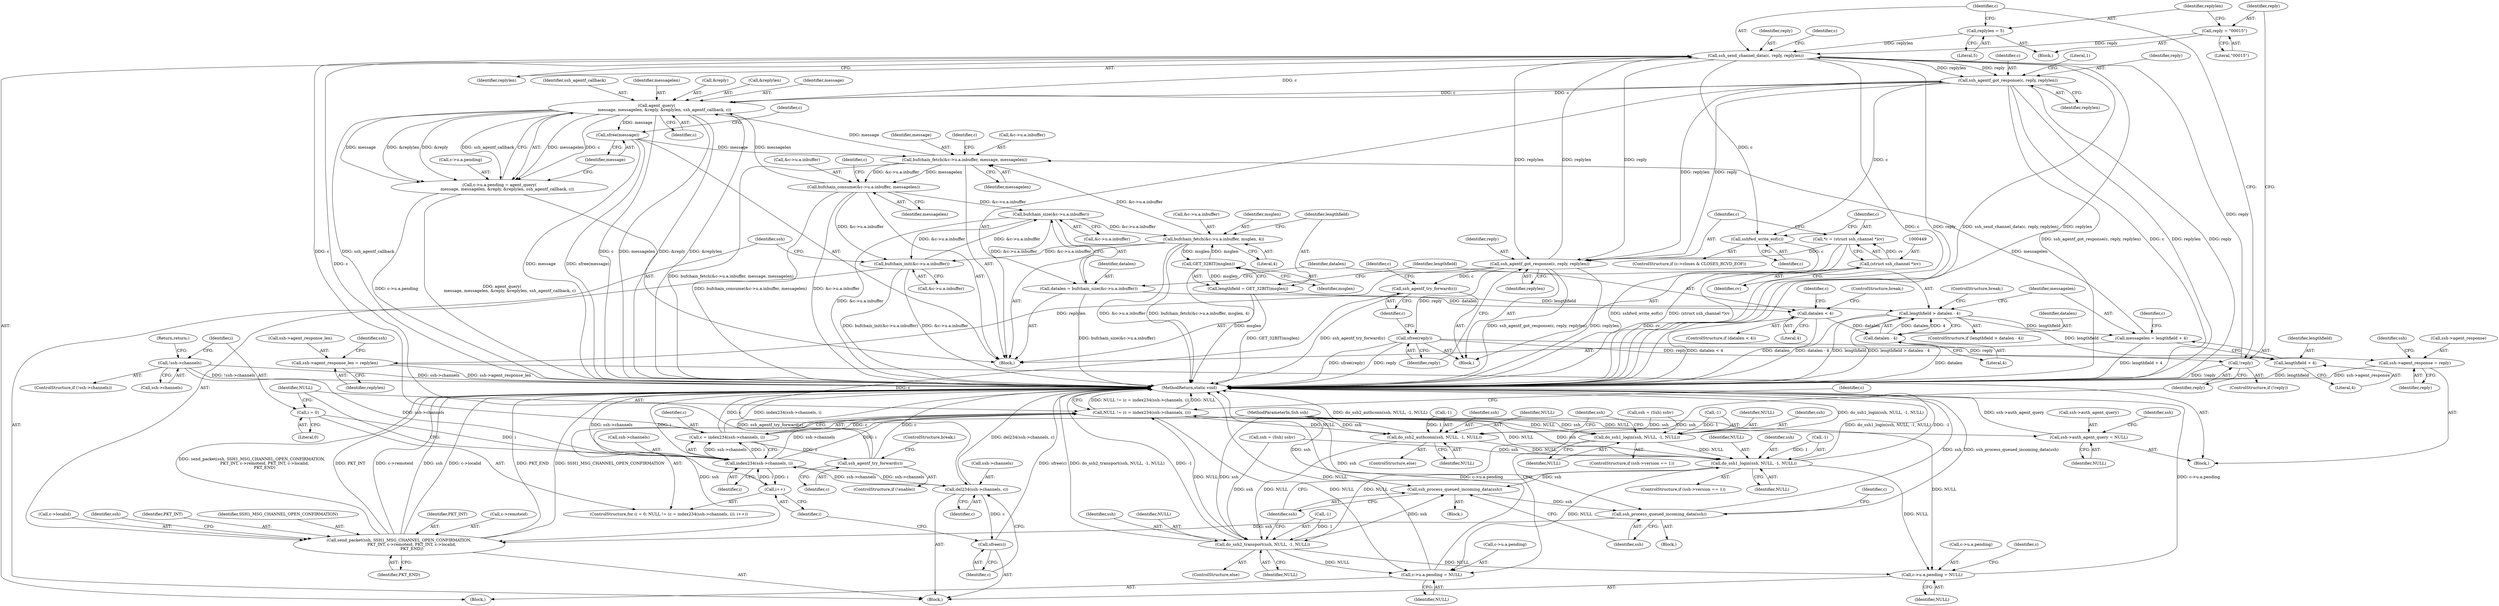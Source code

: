 digraph "0_tartarus_4ff22863d895cb7ebfced4cf923a012a614adaa8@API" {
"1000290" [label="(Call,ssh_send_channel_data(c, reply, replylen))"];
"1000181" [label="(Call,ssh_agentf_try_forward(c))"];
"1000150" [label="(Call,c = index234(ssh->channels, i))"];
"1000152" [label="(Call,index234(ssh->channels, i))"];
"1000139" [label="(Call,!ssh->channels)"];
"1000489" [label="(Call,del234(ssh->channels, c))"];
"1000457" [label="(Call,ssh_agentf_try_forward(c))"];
"1000451" [label="(Call,ssh_agentf_got_response(c, reply, replylen))"];
"1000446" [label="(Call,*c = (struct ssh_channel *)cv)"];
"1000448" [label="(Call,(struct ssh_channel *)cv)"];
"1000290" [label="(Call,ssh_send_channel_data(c, reply, replylen))"];
"1000284" [label="(Call,reply = \"\0\0\0\1\5\")"];
"1000281" [label="(Call,!reply)"];
"1000455" [label="(Call,sfree(reply))"];
"1000287" [label="(Call,replylen = 5)"];
"1000432" [label="(Call,ssh_agentf_got_response(c, reply, replylen))"];
"1000412" [label="(Call,agent_query(\n            message, messagelen, &reply, &replylen, ssh_agentf_callback, c))"];
"1000383" [label="(Call,bufchain_fetch(&c->u.a.inbuffer, message, messagelen))"];
"1000356" [label="(Call,bufchain_fetch(&c->u.a.inbuffer, msglen, 4))"];
"1000342" [label="(Call,bufchain_size(&c->u.a.inbuffer))"];
"1000468" [label="(Call,bufchain_init(&c->u.a.inbuffer))"];
"1000394" [label="(Call,bufchain_consume(&c->u.a.inbuffer, messagelen))"];
"1000369" [label="(Call,GET_32BIT(msglen))"];
"1000421" [label="(Call,sfree(message))"];
"1000378" [label="(Call,messagelen = lengthfield + 4)"];
"1000372" [label="(Call,lengthfield > datalen - 4)"];
"1000367" [label="(Call,lengthfield = GET_32BIT(msglen))"];
"1000374" [label="(Call,datalen - 4)"];
"1000352" [label="(Call,datalen < 4)"];
"1000340" [label="(Call,datalen = bufchain_size(&c->u.a.inbuffer))"];
"1000157" [label="(Call,i++)"];
"1000145" [label="(Call,i = 0)"];
"1000404" [label="(Call,c->u.a.pending = agent_query(\n            message, messagelen, &reply, &replylen, ssh_agentf_callback, c))"];
"1000380" [label="(Call,lengthfield + 4)"];
"1000442" [label="(Call,sshfwd_write_eof(c))"];
"1000211" [label="(Call,ssh->agent_response_len = replylen)"];
"1000206" [label="(Call,ssh->agent_response = reply)"];
"1000148" [label="(Call,NULL != (c = index234(ssh->channels, i)))"];
"1000201" [label="(Call,ssh->auth_agent_query = NULL)"];
"1000222" [label="(Call,do_ssh1_login(ssh, NULL, -1, NULL))"];
"1000253" [label="(Call,do_ssh1_login(ssh, NULL, -1, NULL))"];
"1000266" [label="(Call,ssh_process_queued_incoming_data(ssh))"];
"1000268" [label="(Call,ssh_process_queued_incoming_data(ssh))"];
"1000477" [label="(Call,send_packet(ssh, SSH1_MSG_CHANNEL_OPEN_CONFIRMATION,\n                    PKT_INT, c->remoteid, PKT_INT, c->localid,\n                    PKT_END))"];
"1000271" [label="(Call,c->u.a.pending = NULL)"];
"1000459" [label="(Call,c->u.a.pending = NULL)"];
"1000260" [label="(Call,do_ssh2_transport(ssh, NULL, -1, NULL))"];
"1000229" [label="(Call,do_ssh2_authconn(ssh, NULL, -1, NULL))"];
"1000494" [label="(Call,sfree(c))"];
"1000419" [label="(Identifier,ssh_agentf_callback)"];
"1000265" [label="(Identifier,NULL)"];
"1000267" [label="(Identifier,ssh)"];
"1000442" [label="(Call,sshfwd_write_eof(c))"];
"1000342" [label="(Call,bufchain_size(&c->u.a.inbuffer))"];
"1000269" [label="(Identifier,ssh)"];
"1000484" [label="(Identifier,PKT_INT)"];
"1000375" [label="(Identifier,datalen)"];
"1000290" [label="(Call,ssh_send_channel_data(c, reply, replylen))"];
"1000340" [label="(Call,datalen = bufchain_size(&c->u.a.inbuffer))"];
"1000382" [label="(Literal,4)"];
"1000270" [label="(Block,)"];
"1000292" [label="(Identifier,reply)"];
"1000181" [label="(Call,ssh_agentf_try_forward(c))"];
"1000454" [label="(Identifier,replylen)"];
"1000448" [label="(Call,(struct ssh_channel *)cv)"];
"1000414" [label="(Identifier,messagelen)"];
"1000372" [label="(Call,lengthfield > datalen - 4)"];
"1000451" [label="(Call,ssh_agentf_got_response(c, reply, replylen))"];
"1000371" [label="(ControlStructure,if (lengthfield > datalen - 4))"];
"1000415" [label="(Call,&reply)"];
"1000144" [label="(ControlStructure,for (i = 0; NULL != (c = index234(ssh->channels, i)); i++))"];
"1000260" [label="(Call,do_ssh2_transport(ssh, NULL, -1, NULL))"];
"1000404" [label="(Call,c->u.a.pending = agent_query(\n            message, messagelen, &reply, &replylen, ssh_agentf_callback, c))"];
"1000417" [label="(Call,&replylen)"];
"1000159" [label="(Block,)"];
"1000460" [label="(Call,c->u.a.pending)"];
"1000152" [label="(Call,index234(ssh->channels, i))"];
"1000467" [label="(Identifier,NULL)"];
"1000293" [label="(Identifier,replylen)"];
"1000158" [label="(Identifier,i)"];
"1000435" [label="(Identifier,replylen)"];
"1000481" [label="(Call,c->remoteid)"];
"1000194" [label="(Block,)"];
"1000234" [label="(Identifier,NULL)"];
"1000238" [label="(Identifier,ssh)"];
"1000138" [label="(ControlStructure,if (!ssh->channels))"];
"1000395" [label="(Call,&c->u.a.inbuffer)"];
"1000489" [label="(Call,del234(ssh->channels, c))"];
"1000444" [label="(Block,)"];
"1000458" [label="(Identifier,c)"];
"1000427" [label="(Identifier,c)"];
"1000156" [label="(Identifier,i)"];
"1000403" [label="(Identifier,messagelen)"];
"1000288" [label="(Identifier,replylen)"];
"1000373" [label="(Identifier,lengthfield)"];
"1000227" [label="(Identifier,NULL)"];
"1000434" [label="(Identifier,reply)"];
"1000463" [label="(Identifier,c)"];
"1000478" [label="(Identifier,ssh)"];
"1000459" [label="(Call,c->u.a.pending = NULL)"];
"1000394" [label="(Call,bufchain_consume(&c->u.a.inbuffer, messagelen))"];
"1000202" [label="(Call,ssh->auth_agent_query)"];
"1000307" [label="(Identifier,c)"];
"1000237" [label="(Call,ssh = (Ssh) sshv)"];
"1000211" [label="(Call,ssh->agent_response_len = replylen)"];
"1000279" [label="(Identifier,NULL)"];
"1000496" [label="(MethodReturn,static void)"];
"1000287" [label="(Call,replylen = 5)"];
"1000343" [label="(Call,&c->u.a.inbuffer)"];
"1000255" [label="(Identifier,NULL)"];
"1000201" [label="(Call,ssh->auth_agent_query = NULL)"];
"1000146" [label="(Identifier,i)"];
"1000182" [label="(Identifier,c)"];
"1000456" [label="(Identifier,reply)"];
"1000452" [label="(Identifier,c)"];
"1000206" [label="(Call,ssh->agent_response = reply)"];
"1000213" [label="(Identifier,ssh)"];
"1000183" [label="(ControlStructure,break;)"];
"1000436" [label="(ControlStructure,if (c->closes & CLOSES_RCVD_EOF))"];
"1000229" [label="(Call,do_ssh2_authconn(ssh, NULL, -1, NULL))"];
"1000272" [label="(Call,c->u.a.pending)"];
"1000485" [label="(Call,c->localid)"];
"1000399" [label="(Identifier,c)"];
"1000291" [label="(Identifier,c)"];
"1000384" [label="(Call,&c->u.a.inbuffer)"];
"1000392" [label="(Identifier,message)"];
"1000145" [label="(Call,i = 0)"];
"1000413" [label="(Identifier,message)"];
"1000216" [label="(ControlStructure,if (ssh->version == 1))"];
"1000178" [label="(ControlStructure,if (!enable))"];
"1000351" [label="(ControlStructure,if (datalen < 4))"];
"1000383" [label="(Call,bufchain_fetch(&c->u.a.inbuffer, message, messagelen))"];
"1000369" [label="(Call,GET_32BIT(msglen))"];
"1000247" [label="(ControlStructure,if (ssh->version == 1))"];
"1000283" [label="(Block,)"];
"1000432" [label="(Call,ssh_agentf_got_response(c, reply, replylen))"];
"1000378" [label="(Call,messagelen = lengthfield + 4)"];
"1000491" [label="(Identifier,ssh)"];
"1000480" [label="(Identifier,PKT_INT)"];
"1000420" [label="(Identifier,c)"];
"1000150" [label="(Call,c = index234(ssh->channels, i))"];
"1000225" [label="(Call,-1)"];
"1000148" [label="(Call,NULL != (c = index234(ssh->channels, i)))"];
"1000376" [label="(Literal,4)"];
"1000370" [label="(Identifier,msglen)"];
"1000263" [label="(Call,-1)"];
"1000224" [label="(Identifier,NULL)"];
"1000366" [label="(Literal,4)"];
"1000381" [label="(Identifier,lengthfield)"];
"1000143" [label="(Return,return;)"];
"1000493" [label="(Identifier,c)"];
"1000261" [label="(Identifier,ssh)"];
"1000488" [label="(Identifier,PKT_END)"];
"1000254" [label="(Identifier,ssh)"];
"1000271" [label="(Call,c->u.a.pending = NULL)"];
"1000353" [label="(Identifier,datalen)"];
"1000284" [label="(Call,reply = \"\0\0\0\1\5\")"];
"1000232" [label="(Call,-1)"];
"1000355" [label="(ControlStructure,break;)"];
"1000479" [label="(Identifier,SSH1_MSG_CHANNEL_OPEN_CONFIRMATION)"];
"1000210" [label="(Identifier,reply)"];
"1000286" [label="(Literal,\"\0\0\0\1\5\")"];
"1000230" [label="(Identifier,ssh)"];
"1000379" [label="(Identifier,messagelen)"];
"1000468" [label="(Call,bufchain_init(&c->u.a.inbuffer))"];
"1000149" [label="(Identifier,NULL)"];
"1000341" [label="(Identifier,datalen)"];
"1000367" [label="(Call,lengthfield = GET_32BIT(msglen))"];
"1000339" [label="(Block,)"];
"1000205" [label="(Identifier,NULL)"];
"1000421" [label="(Call,sfree(message))"];
"1000268" [label="(Call,ssh_process_queued_incoming_data(ssh))"];
"1000223" [label="(Identifier,ssh)"];
"1000473" [label="(Identifier,c)"];
"1000443" [label="(Identifier,c)"];
"1000368" [label="(Identifier,lengthfield)"];
"1000157" [label="(Call,i++)"];
"1000477" [label="(Call,send_packet(ssh, SSH1_MSG_CHANNEL_OPEN_CONFIRMATION,\n                    PKT_INT, c->remoteid, PKT_INT, c->localid,\n                    PKT_END))"];
"1000139" [label="(Call,!ssh->channels)"];
"1000377" [label="(ControlStructure,break;)"];
"1000231" [label="(Identifier,NULL)"];
"1000153" [label="(Call,ssh->channels)"];
"1000457" [label="(Call,ssh_agentf_try_forward(c))"];
"1000433" [label="(Identifier,c)"];
"1000212" [label="(Call,ssh->agent_response_len)"];
"1000266" [label="(Call,ssh_process_queued_incoming_data(ssh))"];
"1000469" [label="(Call,&c->u.a.inbuffer)"];
"1000235" [label="(Block,)"];
"1000196" [label="(Call,ssh = (Ssh) sshv)"];
"1000422" [label="(Identifier,message)"];
"1000388" [label="(Identifier,c)"];
"1000259" [label="(ControlStructure,else)"];
"1000405" [label="(Call,c->u.a.pending)"];
"1000281" [label="(Call,!reply)"];
"1000408" [label="(Identifier,c)"];
"1000253" [label="(Call,do_ssh1_login(ssh, NULL, -1, NULL))"];
"1000280" [label="(ControlStructure,if (!reply))"];
"1000140" [label="(Call,ssh->channels)"];
"1000354" [label="(Literal,4)"];
"1000215" [label="(Identifier,replylen)"];
"1000289" [label="(Literal,5)"];
"1000219" [label="(Identifier,ssh)"];
"1000262" [label="(Identifier,NULL)"];
"1000490" [label="(Call,ssh->channels)"];
"1000447" [label="(Identifier,c)"];
"1000162" [label="(Identifier,c)"];
"1000495" [label="(Identifier,c)"];
"1000494" [label="(Call,sfree(c))"];
"1000352" [label="(Call,datalen < 4)"];
"1000412" [label="(Call,agent_query(\n            message, messagelen, &reply, &replylen, ssh_agentf_callback, c))"];
"1000446" [label="(Call,*c = (struct ssh_channel *)cv)"];
"1000450" [label="(Identifier,cv)"];
"1000228" [label="(ControlStructure,else)"];
"1000357" [label="(Call,&c->u.a.inbuffer)"];
"1000356" [label="(Call,bufchain_fetch(&c->u.a.inbuffer, msglen, 4))"];
"1000222" [label="(Call,do_ssh1_login(ssh, NULL, -1, NULL))"];
"1000380" [label="(Call,lengthfield + 4)"];
"1000365" [label="(Identifier,msglen)"];
"1000258" [label="(Identifier,NULL)"];
"1000282" [label="(Identifier,reply)"];
"1000453" [label="(Identifier,reply)"];
"1000455" [label="(Call,sfree(reply))"];
"1000147" [label="(Literal,0)"];
"1000164" [label="(Block,)"];
"1000338" [label="(Literal,1)"];
"1000275" [label="(Identifier,c)"];
"1000393" [label="(Identifier,messagelen)"];
"1000208" [label="(Identifier,ssh)"];
"1000256" [label="(Call,-1)"];
"1000285" [label="(Identifier,reply)"];
"1000115" [label="(MethodParameterIn,Ssh ssh)"];
"1000374" [label="(Call,datalen - 4)"];
"1000361" [label="(Identifier,c)"];
"1000151" [label="(Identifier,c)"];
"1000207" [label="(Call,ssh->agent_response)"];
"1000290" -> "1000270"  [label="AST: "];
"1000290" -> "1000293"  [label="CFG: "];
"1000291" -> "1000290"  [label="AST: "];
"1000292" -> "1000290"  [label="AST: "];
"1000293" -> "1000290"  [label="AST: "];
"1000307" -> "1000290"  [label="CFG: "];
"1000290" -> "1000496"  [label="DDG: c"];
"1000290" -> "1000496"  [label="DDG: reply"];
"1000290" -> "1000496"  [label="DDG: ssh_send_channel_data(c, reply, replylen)"];
"1000290" -> "1000496"  [label="DDG: replylen"];
"1000181" -> "1000290"  [label="DDG: c"];
"1000150" -> "1000290"  [label="DDG: c"];
"1000284" -> "1000290"  [label="DDG: reply"];
"1000281" -> "1000290"  [label="DDG: reply"];
"1000287" -> "1000290"  [label="DDG: replylen"];
"1000451" -> "1000290"  [label="DDG: replylen"];
"1000290" -> "1000412"  [label="DDG: c"];
"1000290" -> "1000432"  [label="DDG: reply"];
"1000290" -> "1000432"  [label="DDG: replylen"];
"1000290" -> "1000442"  [label="DDG: c"];
"1000290" -> "1000451"  [label="DDG: reply"];
"1000290" -> "1000451"  [label="DDG: replylen"];
"1000181" -> "1000178"  [label="AST: "];
"1000181" -> "1000182"  [label="CFG: "];
"1000182" -> "1000181"  [label="AST: "];
"1000183" -> "1000181"  [label="CFG: "];
"1000181" -> "1000496"  [label="DDG: c"];
"1000181" -> "1000496"  [label="DDG: ssh_agentf_try_forward(c)"];
"1000150" -> "1000181"  [label="DDG: c"];
"1000150" -> "1000148"  [label="AST: "];
"1000150" -> "1000152"  [label="CFG: "];
"1000151" -> "1000150"  [label="AST: "];
"1000152" -> "1000150"  [label="AST: "];
"1000148" -> "1000150"  [label="CFG: "];
"1000150" -> "1000496"  [label="DDG: c"];
"1000150" -> "1000496"  [label="DDG: index234(ssh->channels, i)"];
"1000150" -> "1000148"  [label="DDG: c"];
"1000152" -> "1000150"  [label="DDG: ssh->channels"];
"1000152" -> "1000150"  [label="DDG: i"];
"1000152" -> "1000156"  [label="CFG: "];
"1000153" -> "1000152"  [label="AST: "];
"1000156" -> "1000152"  [label="AST: "];
"1000152" -> "1000496"  [label="DDG: ssh->channels"];
"1000152" -> "1000496"  [label="DDG: i"];
"1000152" -> "1000148"  [label="DDG: ssh->channels"];
"1000152" -> "1000148"  [label="DDG: i"];
"1000139" -> "1000152"  [label="DDG: ssh->channels"];
"1000489" -> "1000152"  [label="DDG: ssh->channels"];
"1000157" -> "1000152"  [label="DDG: i"];
"1000145" -> "1000152"  [label="DDG: i"];
"1000152" -> "1000157"  [label="DDG: i"];
"1000152" -> "1000489"  [label="DDG: ssh->channels"];
"1000139" -> "1000138"  [label="AST: "];
"1000139" -> "1000140"  [label="CFG: "];
"1000140" -> "1000139"  [label="AST: "];
"1000143" -> "1000139"  [label="CFG: "];
"1000146" -> "1000139"  [label="CFG: "];
"1000139" -> "1000496"  [label="DDG: !ssh->channels"];
"1000139" -> "1000496"  [label="DDG: ssh->channels"];
"1000489" -> "1000159"  [label="AST: "];
"1000489" -> "1000493"  [label="CFG: "];
"1000490" -> "1000489"  [label="AST: "];
"1000493" -> "1000489"  [label="AST: "];
"1000495" -> "1000489"  [label="CFG: "];
"1000489" -> "1000496"  [label="DDG: del234(ssh->channels, c)"];
"1000457" -> "1000489"  [label="DDG: c"];
"1000489" -> "1000494"  [label="DDG: c"];
"1000457" -> "1000444"  [label="AST: "];
"1000457" -> "1000458"  [label="CFG: "];
"1000458" -> "1000457"  [label="AST: "];
"1000463" -> "1000457"  [label="CFG: "];
"1000457" -> "1000496"  [label="DDG: ssh_agentf_try_forward(c)"];
"1000451" -> "1000457"  [label="DDG: c"];
"1000451" -> "1000444"  [label="AST: "];
"1000451" -> "1000454"  [label="CFG: "];
"1000452" -> "1000451"  [label="AST: "];
"1000453" -> "1000451"  [label="AST: "];
"1000454" -> "1000451"  [label="AST: "];
"1000456" -> "1000451"  [label="CFG: "];
"1000451" -> "1000496"  [label="DDG: ssh_agentf_got_response(c, reply, replylen)"];
"1000451" -> "1000496"  [label="DDG: replylen"];
"1000451" -> "1000211"  [label="DDG: replylen"];
"1000446" -> "1000451"  [label="DDG: c"];
"1000432" -> "1000451"  [label="DDG: reply"];
"1000432" -> "1000451"  [label="DDG: replylen"];
"1000451" -> "1000455"  [label="DDG: reply"];
"1000446" -> "1000444"  [label="AST: "];
"1000446" -> "1000448"  [label="CFG: "];
"1000447" -> "1000446"  [label="AST: "];
"1000448" -> "1000446"  [label="AST: "];
"1000452" -> "1000446"  [label="CFG: "];
"1000446" -> "1000496"  [label="DDG: (struct ssh_channel *)cv"];
"1000448" -> "1000446"  [label="DDG: cv"];
"1000448" -> "1000450"  [label="CFG: "];
"1000449" -> "1000448"  [label="AST: "];
"1000450" -> "1000448"  [label="AST: "];
"1000448" -> "1000496"  [label="DDG: cv"];
"1000284" -> "1000283"  [label="AST: "];
"1000284" -> "1000286"  [label="CFG: "];
"1000285" -> "1000284"  [label="AST: "];
"1000286" -> "1000284"  [label="AST: "];
"1000288" -> "1000284"  [label="CFG: "];
"1000281" -> "1000280"  [label="AST: "];
"1000281" -> "1000282"  [label="CFG: "];
"1000282" -> "1000281"  [label="AST: "];
"1000285" -> "1000281"  [label="CFG: "];
"1000291" -> "1000281"  [label="CFG: "];
"1000281" -> "1000496"  [label="DDG: !reply"];
"1000455" -> "1000281"  [label="DDG: reply"];
"1000455" -> "1000444"  [label="AST: "];
"1000455" -> "1000456"  [label="CFG: "];
"1000456" -> "1000455"  [label="AST: "];
"1000458" -> "1000455"  [label="CFG: "];
"1000455" -> "1000496"  [label="DDG: sfree(reply)"];
"1000455" -> "1000496"  [label="DDG: reply"];
"1000455" -> "1000206"  [label="DDG: reply"];
"1000287" -> "1000283"  [label="AST: "];
"1000287" -> "1000289"  [label="CFG: "];
"1000288" -> "1000287"  [label="AST: "];
"1000289" -> "1000287"  [label="AST: "];
"1000291" -> "1000287"  [label="CFG: "];
"1000432" -> "1000339"  [label="AST: "];
"1000432" -> "1000435"  [label="CFG: "];
"1000433" -> "1000432"  [label="AST: "];
"1000434" -> "1000432"  [label="AST: "];
"1000435" -> "1000432"  [label="AST: "];
"1000338" -> "1000432"  [label="CFG: "];
"1000432" -> "1000496"  [label="DDG: reply"];
"1000432" -> "1000496"  [label="DDG: ssh_agentf_got_response(c, reply, replylen)"];
"1000432" -> "1000496"  [label="DDG: c"];
"1000432" -> "1000496"  [label="DDG: replylen"];
"1000432" -> "1000412"  [label="DDG: c"];
"1000412" -> "1000432"  [label="DDG: c"];
"1000432" -> "1000442"  [label="DDG: c"];
"1000412" -> "1000404"  [label="AST: "];
"1000412" -> "1000420"  [label="CFG: "];
"1000413" -> "1000412"  [label="AST: "];
"1000414" -> "1000412"  [label="AST: "];
"1000415" -> "1000412"  [label="AST: "];
"1000417" -> "1000412"  [label="AST: "];
"1000419" -> "1000412"  [label="AST: "];
"1000420" -> "1000412"  [label="AST: "];
"1000404" -> "1000412"  [label="CFG: "];
"1000412" -> "1000496"  [label="DDG: c"];
"1000412" -> "1000496"  [label="DDG: messagelen"];
"1000412" -> "1000496"  [label="DDG: &reply"];
"1000412" -> "1000496"  [label="DDG: &replylen"];
"1000412" -> "1000496"  [label="DDG: ssh_agentf_callback"];
"1000412" -> "1000404"  [label="DDG: messagelen"];
"1000412" -> "1000404"  [label="DDG: &reply"];
"1000412" -> "1000404"  [label="DDG: ssh_agentf_callback"];
"1000412" -> "1000404"  [label="DDG: message"];
"1000412" -> "1000404"  [label="DDG: &replylen"];
"1000412" -> "1000404"  [label="DDG: c"];
"1000383" -> "1000412"  [label="DDG: message"];
"1000394" -> "1000412"  [label="DDG: messagelen"];
"1000412" -> "1000421"  [label="DDG: message"];
"1000383" -> "1000339"  [label="AST: "];
"1000383" -> "1000393"  [label="CFG: "];
"1000384" -> "1000383"  [label="AST: "];
"1000392" -> "1000383"  [label="AST: "];
"1000393" -> "1000383"  [label="AST: "];
"1000399" -> "1000383"  [label="CFG: "];
"1000383" -> "1000496"  [label="DDG: bufchain_fetch(&c->u.a.inbuffer, message, messagelen)"];
"1000356" -> "1000383"  [label="DDG: &c->u.a.inbuffer"];
"1000421" -> "1000383"  [label="DDG: message"];
"1000378" -> "1000383"  [label="DDG: messagelen"];
"1000383" -> "1000394"  [label="DDG: &c->u.a.inbuffer"];
"1000383" -> "1000394"  [label="DDG: messagelen"];
"1000356" -> "1000339"  [label="AST: "];
"1000356" -> "1000366"  [label="CFG: "];
"1000357" -> "1000356"  [label="AST: "];
"1000365" -> "1000356"  [label="AST: "];
"1000366" -> "1000356"  [label="AST: "];
"1000368" -> "1000356"  [label="CFG: "];
"1000356" -> "1000496"  [label="DDG: bufchain_fetch(&c->u.a.inbuffer, msglen, 4)"];
"1000356" -> "1000496"  [label="DDG: &c->u.a.inbuffer"];
"1000342" -> "1000356"  [label="DDG: &c->u.a.inbuffer"];
"1000369" -> "1000356"  [label="DDG: msglen"];
"1000356" -> "1000369"  [label="DDG: msglen"];
"1000356" -> "1000468"  [label="DDG: &c->u.a.inbuffer"];
"1000342" -> "1000340"  [label="AST: "];
"1000342" -> "1000343"  [label="CFG: "];
"1000343" -> "1000342"  [label="AST: "];
"1000340" -> "1000342"  [label="CFG: "];
"1000342" -> "1000496"  [label="DDG: &c->u.a.inbuffer"];
"1000342" -> "1000340"  [label="DDG: &c->u.a.inbuffer"];
"1000468" -> "1000342"  [label="DDG: &c->u.a.inbuffer"];
"1000394" -> "1000342"  [label="DDG: &c->u.a.inbuffer"];
"1000342" -> "1000468"  [label="DDG: &c->u.a.inbuffer"];
"1000468" -> "1000159"  [label="AST: "];
"1000468" -> "1000469"  [label="CFG: "];
"1000469" -> "1000468"  [label="AST: "];
"1000478" -> "1000468"  [label="CFG: "];
"1000468" -> "1000496"  [label="DDG: bufchain_init(&c->u.a.inbuffer)"];
"1000468" -> "1000496"  [label="DDG: &c->u.a.inbuffer"];
"1000394" -> "1000468"  [label="DDG: &c->u.a.inbuffer"];
"1000394" -> "1000339"  [label="AST: "];
"1000394" -> "1000403"  [label="CFG: "];
"1000395" -> "1000394"  [label="AST: "];
"1000403" -> "1000394"  [label="AST: "];
"1000408" -> "1000394"  [label="CFG: "];
"1000394" -> "1000496"  [label="DDG: bufchain_consume(&c->u.a.inbuffer, messagelen)"];
"1000394" -> "1000496"  [label="DDG: &c->u.a.inbuffer"];
"1000369" -> "1000367"  [label="AST: "];
"1000369" -> "1000370"  [label="CFG: "];
"1000370" -> "1000369"  [label="AST: "];
"1000367" -> "1000369"  [label="CFG: "];
"1000369" -> "1000496"  [label="DDG: msglen"];
"1000369" -> "1000367"  [label="DDG: msglen"];
"1000421" -> "1000339"  [label="AST: "];
"1000421" -> "1000422"  [label="CFG: "];
"1000422" -> "1000421"  [label="AST: "];
"1000427" -> "1000421"  [label="CFG: "];
"1000421" -> "1000496"  [label="DDG: message"];
"1000421" -> "1000496"  [label="DDG: sfree(message)"];
"1000378" -> "1000339"  [label="AST: "];
"1000378" -> "1000380"  [label="CFG: "];
"1000379" -> "1000378"  [label="AST: "];
"1000380" -> "1000378"  [label="AST: "];
"1000388" -> "1000378"  [label="CFG: "];
"1000378" -> "1000496"  [label="DDG: lengthfield + 4"];
"1000372" -> "1000378"  [label="DDG: lengthfield"];
"1000372" -> "1000371"  [label="AST: "];
"1000372" -> "1000374"  [label="CFG: "];
"1000373" -> "1000372"  [label="AST: "];
"1000374" -> "1000372"  [label="AST: "];
"1000377" -> "1000372"  [label="CFG: "];
"1000379" -> "1000372"  [label="CFG: "];
"1000372" -> "1000496"  [label="DDG: lengthfield"];
"1000372" -> "1000496"  [label="DDG: lengthfield > datalen - 4"];
"1000372" -> "1000496"  [label="DDG: datalen - 4"];
"1000367" -> "1000372"  [label="DDG: lengthfield"];
"1000374" -> "1000372"  [label="DDG: datalen"];
"1000374" -> "1000372"  [label="DDG: 4"];
"1000372" -> "1000380"  [label="DDG: lengthfield"];
"1000367" -> "1000339"  [label="AST: "];
"1000368" -> "1000367"  [label="AST: "];
"1000373" -> "1000367"  [label="CFG: "];
"1000367" -> "1000496"  [label="DDG: GET_32BIT(msglen)"];
"1000374" -> "1000376"  [label="CFG: "];
"1000375" -> "1000374"  [label="AST: "];
"1000376" -> "1000374"  [label="AST: "];
"1000374" -> "1000496"  [label="DDG: datalen"];
"1000352" -> "1000374"  [label="DDG: datalen"];
"1000352" -> "1000351"  [label="AST: "];
"1000352" -> "1000354"  [label="CFG: "];
"1000353" -> "1000352"  [label="AST: "];
"1000354" -> "1000352"  [label="AST: "];
"1000355" -> "1000352"  [label="CFG: "];
"1000361" -> "1000352"  [label="CFG: "];
"1000352" -> "1000496"  [label="DDG: datalen"];
"1000352" -> "1000496"  [label="DDG: datalen < 4"];
"1000340" -> "1000352"  [label="DDG: datalen"];
"1000340" -> "1000339"  [label="AST: "];
"1000341" -> "1000340"  [label="AST: "];
"1000353" -> "1000340"  [label="CFG: "];
"1000340" -> "1000496"  [label="DDG: bufchain_size(&c->u.a.inbuffer)"];
"1000157" -> "1000144"  [label="AST: "];
"1000157" -> "1000158"  [label="CFG: "];
"1000158" -> "1000157"  [label="AST: "];
"1000149" -> "1000157"  [label="CFG: "];
"1000145" -> "1000144"  [label="AST: "];
"1000145" -> "1000147"  [label="CFG: "];
"1000146" -> "1000145"  [label="AST: "];
"1000147" -> "1000145"  [label="AST: "];
"1000149" -> "1000145"  [label="CFG: "];
"1000404" -> "1000339"  [label="AST: "];
"1000405" -> "1000404"  [label="AST: "];
"1000422" -> "1000404"  [label="CFG: "];
"1000404" -> "1000496"  [label="DDG: c->u.a.pending"];
"1000404" -> "1000496"  [label="DDG: agent_query(\n            message, messagelen, &reply, &replylen, ssh_agentf_callback, c)"];
"1000380" -> "1000382"  [label="CFG: "];
"1000381" -> "1000380"  [label="AST: "];
"1000382" -> "1000380"  [label="AST: "];
"1000380" -> "1000496"  [label="DDG: lengthfield"];
"1000442" -> "1000436"  [label="AST: "];
"1000442" -> "1000443"  [label="CFG: "];
"1000443" -> "1000442"  [label="AST: "];
"1000447" -> "1000442"  [label="CFG: "];
"1000442" -> "1000496"  [label="DDG: sshfwd_write_eof(c)"];
"1000211" -> "1000194"  [label="AST: "];
"1000211" -> "1000215"  [label="CFG: "];
"1000212" -> "1000211"  [label="AST: "];
"1000215" -> "1000211"  [label="AST: "];
"1000219" -> "1000211"  [label="CFG: "];
"1000211" -> "1000496"  [label="DDG: ssh->agent_response_len"];
"1000206" -> "1000194"  [label="AST: "];
"1000206" -> "1000210"  [label="CFG: "];
"1000207" -> "1000206"  [label="AST: "];
"1000210" -> "1000206"  [label="AST: "];
"1000213" -> "1000206"  [label="CFG: "];
"1000206" -> "1000496"  [label="DDG: ssh->agent_response"];
"1000148" -> "1000144"  [label="AST: "];
"1000149" -> "1000148"  [label="AST: "];
"1000162" -> "1000148"  [label="CFG: "];
"1000496" -> "1000148"  [label="CFG: "];
"1000148" -> "1000496"  [label="DDG: NULL != (c = index234(ssh->channels, i))"];
"1000148" -> "1000496"  [label="DDG: NULL"];
"1000253" -> "1000148"  [label="DDG: NULL"];
"1000260" -> "1000148"  [label="DDG: NULL"];
"1000148" -> "1000201"  [label="DDG: NULL"];
"1000148" -> "1000222"  [label="DDG: NULL"];
"1000148" -> "1000229"  [label="DDG: NULL"];
"1000148" -> "1000271"  [label="DDG: NULL"];
"1000148" -> "1000459"  [label="DDG: NULL"];
"1000201" -> "1000194"  [label="AST: "];
"1000201" -> "1000205"  [label="CFG: "];
"1000202" -> "1000201"  [label="AST: "];
"1000205" -> "1000201"  [label="AST: "];
"1000208" -> "1000201"  [label="CFG: "];
"1000201" -> "1000496"  [label="DDG: ssh->auth_agent_query"];
"1000222" -> "1000216"  [label="AST: "];
"1000222" -> "1000227"  [label="CFG: "];
"1000223" -> "1000222"  [label="AST: "];
"1000224" -> "1000222"  [label="AST: "];
"1000225" -> "1000222"  [label="AST: "];
"1000227" -> "1000222"  [label="AST: "];
"1000238" -> "1000222"  [label="CFG: "];
"1000222" -> "1000496"  [label="DDG: do_ssh1_login(ssh, NULL, -1, NULL)"];
"1000196" -> "1000222"  [label="DDG: ssh"];
"1000115" -> "1000222"  [label="DDG: ssh"];
"1000225" -> "1000222"  [label="DDG: 1"];
"1000222" -> "1000253"  [label="DDG: NULL"];
"1000222" -> "1000260"  [label="DDG: NULL"];
"1000253" -> "1000247"  [label="AST: "];
"1000253" -> "1000258"  [label="CFG: "];
"1000254" -> "1000253"  [label="AST: "];
"1000255" -> "1000253"  [label="AST: "];
"1000256" -> "1000253"  [label="AST: "];
"1000258" -> "1000253"  [label="AST: "];
"1000267" -> "1000253"  [label="CFG: "];
"1000253" -> "1000496"  [label="DDG: do_ssh1_login(ssh, NULL, -1, NULL)"];
"1000253" -> "1000496"  [label="DDG: -1"];
"1000237" -> "1000253"  [label="DDG: ssh"];
"1000115" -> "1000253"  [label="DDG: ssh"];
"1000229" -> "1000253"  [label="DDG: NULL"];
"1000256" -> "1000253"  [label="DDG: 1"];
"1000253" -> "1000266"  [label="DDG: ssh"];
"1000253" -> "1000271"  [label="DDG: NULL"];
"1000253" -> "1000459"  [label="DDG: NULL"];
"1000266" -> "1000235"  [label="AST: "];
"1000266" -> "1000267"  [label="CFG: "];
"1000267" -> "1000266"  [label="AST: "];
"1000269" -> "1000266"  [label="CFG: "];
"1000260" -> "1000266"  [label="DDG: ssh"];
"1000115" -> "1000266"  [label="DDG: ssh"];
"1000266" -> "1000268"  [label="DDG: ssh"];
"1000268" -> "1000164"  [label="AST: "];
"1000268" -> "1000269"  [label="CFG: "];
"1000269" -> "1000268"  [label="AST: "];
"1000275" -> "1000268"  [label="CFG: "];
"1000268" -> "1000496"  [label="DDG: ssh"];
"1000268" -> "1000496"  [label="DDG: ssh_process_queued_incoming_data(ssh)"];
"1000115" -> "1000268"  [label="DDG: ssh"];
"1000268" -> "1000477"  [label="DDG: ssh"];
"1000477" -> "1000159"  [label="AST: "];
"1000477" -> "1000488"  [label="CFG: "];
"1000478" -> "1000477"  [label="AST: "];
"1000479" -> "1000477"  [label="AST: "];
"1000480" -> "1000477"  [label="AST: "];
"1000481" -> "1000477"  [label="AST: "];
"1000484" -> "1000477"  [label="AST: "];
"1000485" -> "1000477"  [label="AST: "];
"1000488" -> "1000477"  [label="AST: "];
"1000491" -> "1000477"  [label="CFG: "];
"1000477" -> "1000496"  [label="DDG: PKT_END"];
"1000477" -> "1000496"  [label="DDG: SSH1_MSG_CHANNEL_OPEN_CONFIRMATION"];
"1000477" -> "1000496"  [label="DDG: send_packet(ssh, SSH1_MSG_CHANNEL_OPEN_CONFIRMATION,\n                    PKT_INT, c->remoteid, PKT_INT, c->localid,\n                    PKT_END)"];
"1000477" -> "1000496"  [label="DDG: PKT_INT"];
"1000477" -> "1000496"  [label="DDG: c->remoteid"];
"1000477" -> "1000496"  [label="DDG: ssh"];
"1000477" -> "1000496"  [label="DDG: c->localid"];
"1000115" -> "1000477"  [label="DDG: ssh"];
"1000271" -> "1000270"  [label="AST: "];
"1000271" -> "1000279"  [label="CFG: "];
"1000272" -> "1000271"  [label="AST: "];
"1000279" -> "1000271"  [label="AST: "];
"1000282" -> "1000271"  [label="CFG: "];
"1000271" -> "1000496"  [label="DDG: c->u.a.pending"];
"1000271" -> "1000496"  [label="DDG: NULL"];
"1000260" -> "1000271"  [label="DDG: NULL"];
"1000459" -> "1000159"  [label="AST: "];
"1000459" -> "1000467"  [label="CFG: "];
"1000460" -> "1000459"  [label="AST: "];
"1000467" -> "1000459"  [label="AST: "];
"1000473" -> "1000459"  [label="CFG: "];
"1000459" -> "1000496"  [label="DDG: c->u.a.pending"];
"1000260" -> "1000459"  [label="DDG: NULL"];
"1000260" -> "1000259"  [label="AST: "];
"1000260" -> "1000265"  [label="CFG: "];
"1000261" -> "1000260"  [label="AST: "];
"1000262" -> "1000260"  [label="AST: "];
"1000263" -> "1000260"  [label="AST: "];
"1000265" -> "1000260"  [label="AST: "];
"1000267" -> "1000260"  [label="CFG: "];
"1000260" -> "1000496"  [label="DDG: do_ssh2_transport(ssh, NULL, -1, NULL)"];
"1000260" -> "1000496"  [label="DDG: -1"];
"1000237" -> "1000260"  [label="DDG: ssh"];
"1000115" -> "1000260"  [label="DDG: ssh"];
"1000229" -> "1000260"  [label="DDG: NULL"];
"1000263" -> "1000260"  [label="DDG: 1"];
"1000229" -> "1000228"  [label="AST: "];
"1000229" -> "1000234"  [label="CFG: "];
"1000230" -> "1000229"  [label="AST: "];
"1000231" -> "1000229"  [label="AST: "];
"1000232" -> "1000229"  [label="AST: "];
"1000234" -> "1000229"  [label="AST: "];
"1000238" -> "1000229"  [label="CFG: "];
"1000229" -> "1000496"  [label="DDG: do_ssh2_authconn(ssh, NULL, -1, NULL)"];
"1000196" -> "1000229"  [label="DDG: ssh"];
"1000115" -> "1000229"  [label="DDG: ssh"];
"1000232" -> "1000229"  [label="DDG: 1"];
"1000494" -> "1000159"  [label="AST: "];
"1000494" -> "1000495"  [label="CFG: "];
"1000495" -> "1000494"  [label="AST: "];
"1000158" -> "1000494"  [label="CFG: "];
"1000494" -> "1000496"  [label="DDG: sfree(c)"];
}
